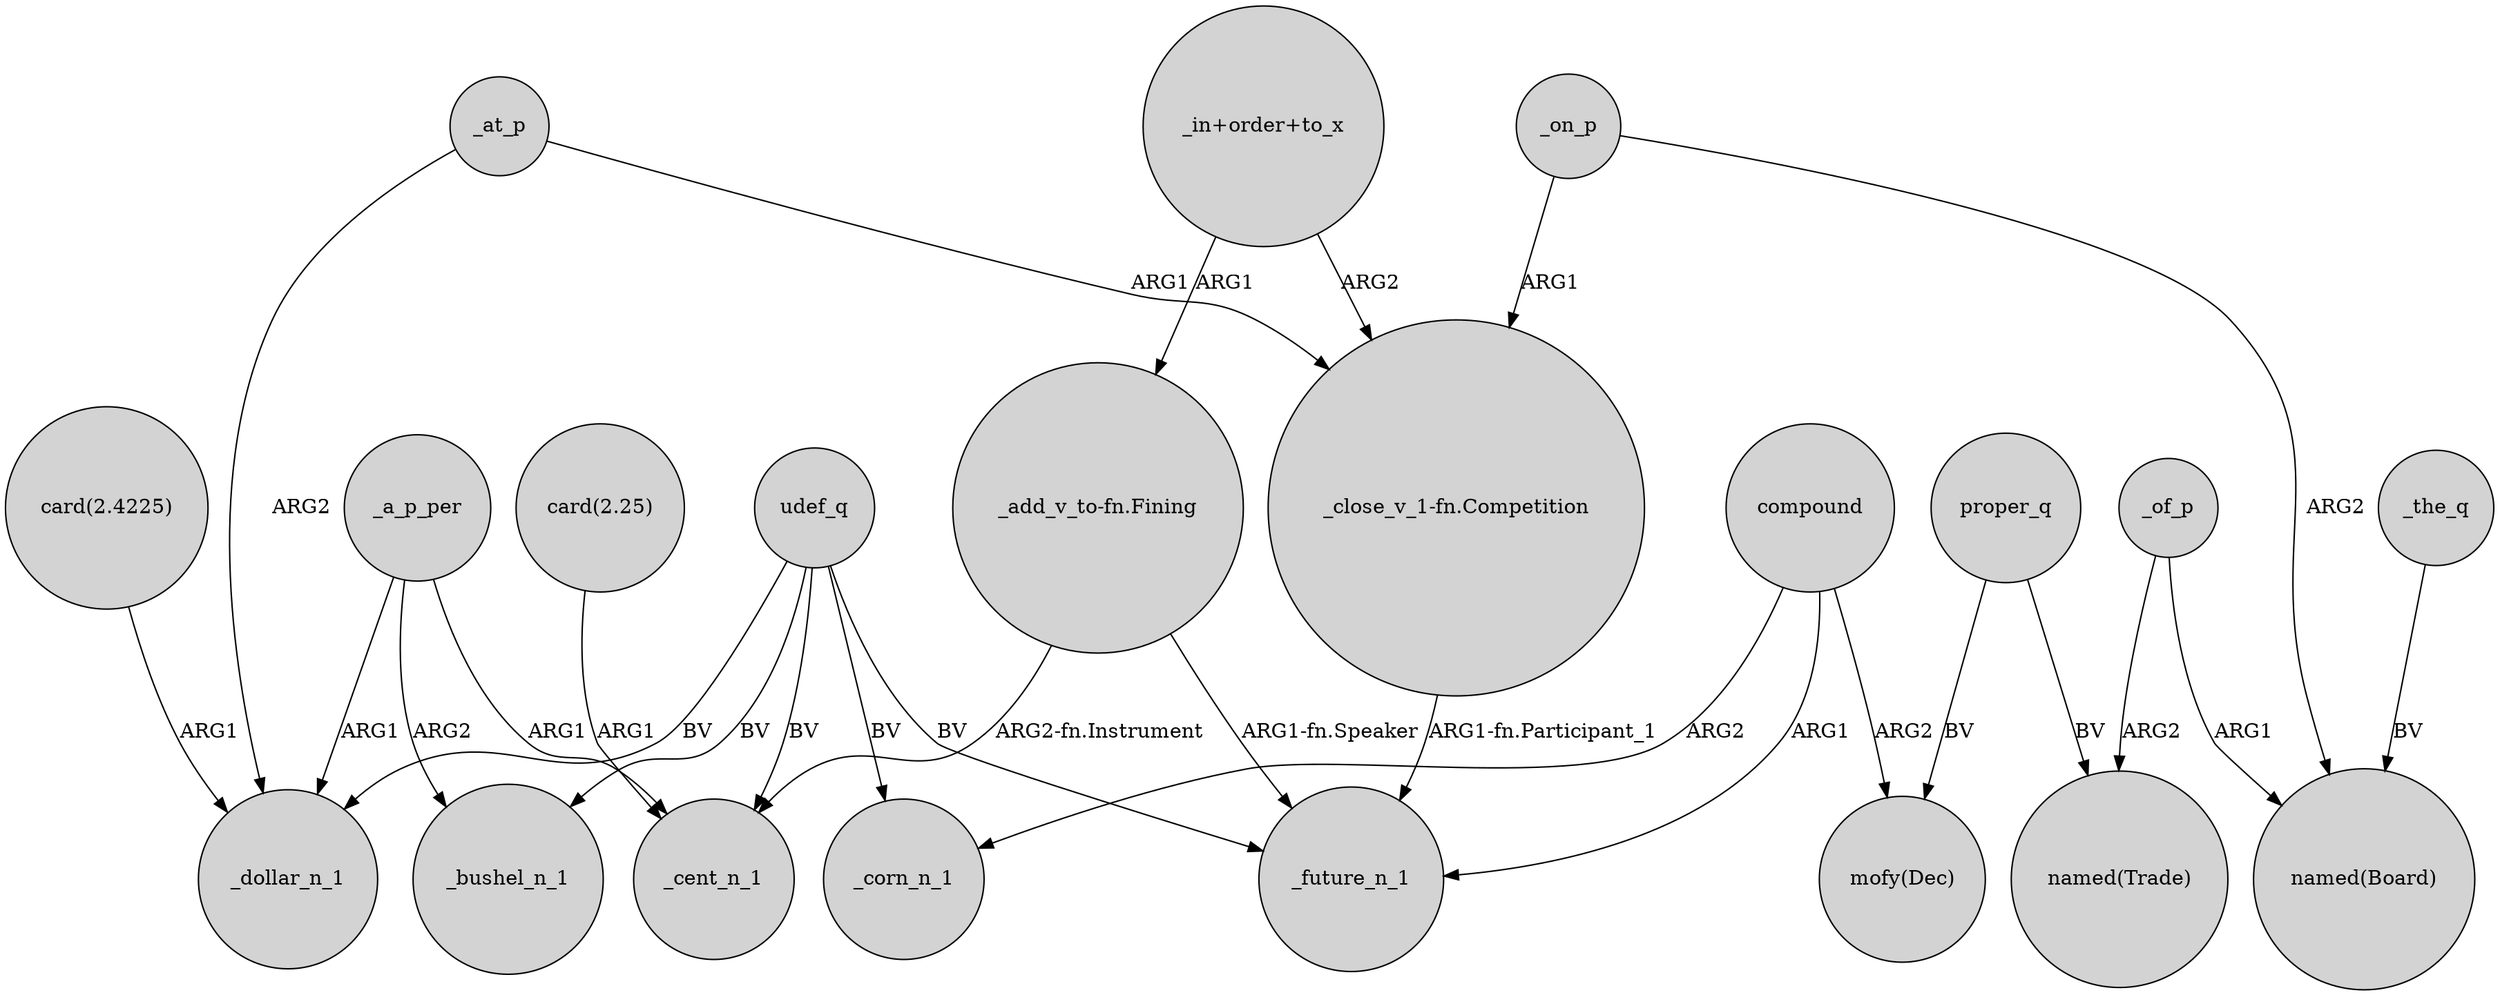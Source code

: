 digraph {
	node [shape=circle style=filled]
	"card(2.4225)" -> _dollar_n_1 [label=ARG1]
	_the_q -> "named(Board)" [label=BV]
	_at_p -> "_close_v_1-fn.Competition" [label=ARG1]
	_a_p_per -> _cent_n_1 [label=ARG1]
	"_add_v_to-fn.Fining" -> _future_n_1 [label="ARG1-fn.Speaker"]
	"_in+order+to_x" -> "_add_v_to-fn.Fining" [label=ARG1]
	compound -> _corn_n_1 [label=ARG2]
	udef_q -> _bushel_n_1 [label=BV]
	"card(2.25)" -> _cent_n_1 [label=ARG1]
	compound -> _future_n_1 [label=ARG1]
	udef_q -> _future_n_1 [label=BV]
	compound -> "mofy(Dec)" [label=ARG2]
	udef_q -> _cent_n_1 [label=BV]
	_of_p -> "named(Board)" [label=ARG1]
	_of_p -> "named(Trade)" [label=ARG2]
	_on_p -> "named(Board)" [label=ARG2]
	proper_q -> "mofy(Dec)" [label=BV]
	"_add_v_to-fn.Fining" -> _cent_n_1 [label="ARG2-fn.Instrument"]
	_a_p_per -> _bushel_n_1 [label=ARG2]
	_at_p -> _dollar_n_1 [label=ARG2]
	proper_q -> "named(Trade)" [label=BV]
	udef_q -> _corn_n_1 [label=BV]
	udef_q -> _dollar_n_1 [label=BV]
	_a_p_per -> _dollar_n_1 [label=ARG1]
	"_in+order+to_x" -> "_close_v_1-fn.Competition" [label=ARG2]
	"_close_v_1-fn.Competition" -> _future_n_1 [label="ARG1-fn.Participant_1"]
	_on_p -> "_close_v_1-fn.Competition" [label=ARG1]
}
